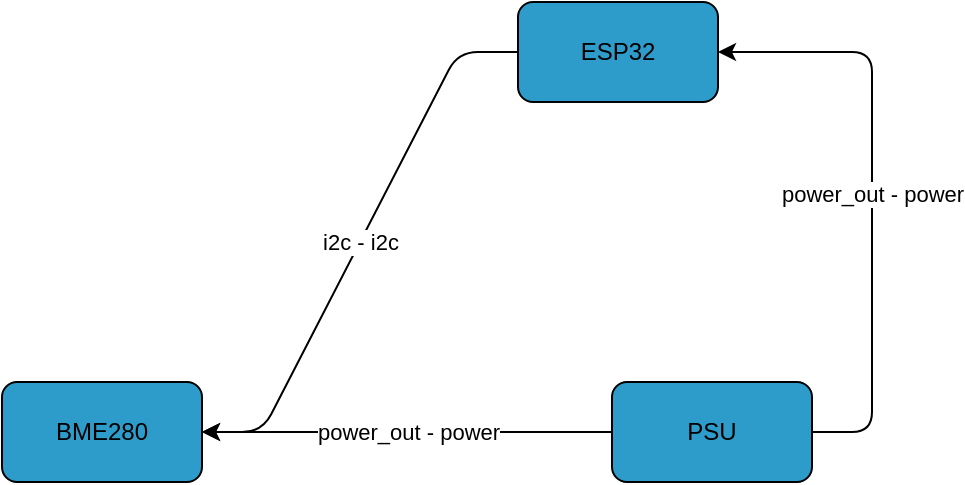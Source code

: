 <mxfile>
    <diagram id="IuGtAGJBjEGcUokxWqTr" name="Page-1">
        <mxGraphModel dx="1039" dy="336" grid="1" gridSize="10" guides="1" tooltips="1" connect="1" arrows="1" fold="1" page="1" pageScale="1" pageWidth="850" pageHeight="1100" background="#ffffff" math="0" shadow="0">
            <root>
                <mxCell id="0"/>
                <mxCell id="1" parent="0"/>
                <mxCell id="f0bc1be7-be40-4577-b914-f1e61beb39ad" value="PSU" style="rounded=1;shape=rectangle;whiteSpace=wrap;html=1;fillColor=#2E9CCA;" parent="1" vertex="1">
                    <mxGeometry x="425" y="260" width="100" height="50" as="geometry"/>
                </mxCell>
                <mxCell id="f20fa7bf-7d88-4e3e-b64f-f7b6a74e56b5" value="ESP32" style="rounded=1;shape=rectangle;whiteSpace=wrap;html=1;fillColor=#2E9CCA;" parent="1" vertex="1">
                    <mxGeometry x="378" y="70" width="100" height="50" as="geometry"/>
                </mxCell>
                <mxCell id="87d4372f-cd63-4d61-a4fe-4260938cb9bb" value="BME280" style="rounded=1;shape=rectangle;whiteSpace=wrap;html=1;fillColor=#2E9CCA;" parent="1" vertex="1">
                    <mxGeometry x="120" y="260" width="100" height="50" as="geometry"/>
                </mxCell>
                <mxCell id="2" value="power_out - power" style="edgeStyle=entityRelationEdgeStyle;rounded=1;orthogonalLoop=1;jettySize=auto;html=1;strokeColor=#000000;" parent="1" source="f0bc1be7-be40-4577-b914-f1e61beb39ad" target="87d4372f-cd63-4d61-a4fe-4260938cb9bb" edge="1">
                    <mxGeometry relative="1" as="geometry"/>
                </mxCell>
                <mxCell id="3" value="power_out - power" style="edgeStyle=entityRelationEdgeStyle;rounded=1;orthogonalLoop=1;jettySize=auto;html=1;strokeColor=#000000;" parent="1" source="f0bc1be7-be40-4577-b914-f1e61beb39ad" target="f20fa7bf-7d88-4e3e-b64f-f7b6a74e56b5" edge="1">
                    <mxGeometry relative="1" as="geometry"/>
                </mxCell>
                <mxCell id="4" value="i2c - i2c" style="edgeStyle=entityRelationEdgeStyle;rounded=1;orthogonalLoop=1;jettySize=auto;html=1;strokeColor=#000000;" parent="1" source="f20fa7bf-7d88-4e3e-b64f-f7b6a74e56b5" target="87d4372f-cd63-4d61-a4fe-4260938cb9bb" edge="1">
                    <mxGeometry relative="1" as="geometry"/>
                </mxCell>
            </root>
        </mxGraphModel>
    </diagram>
</mxfile>